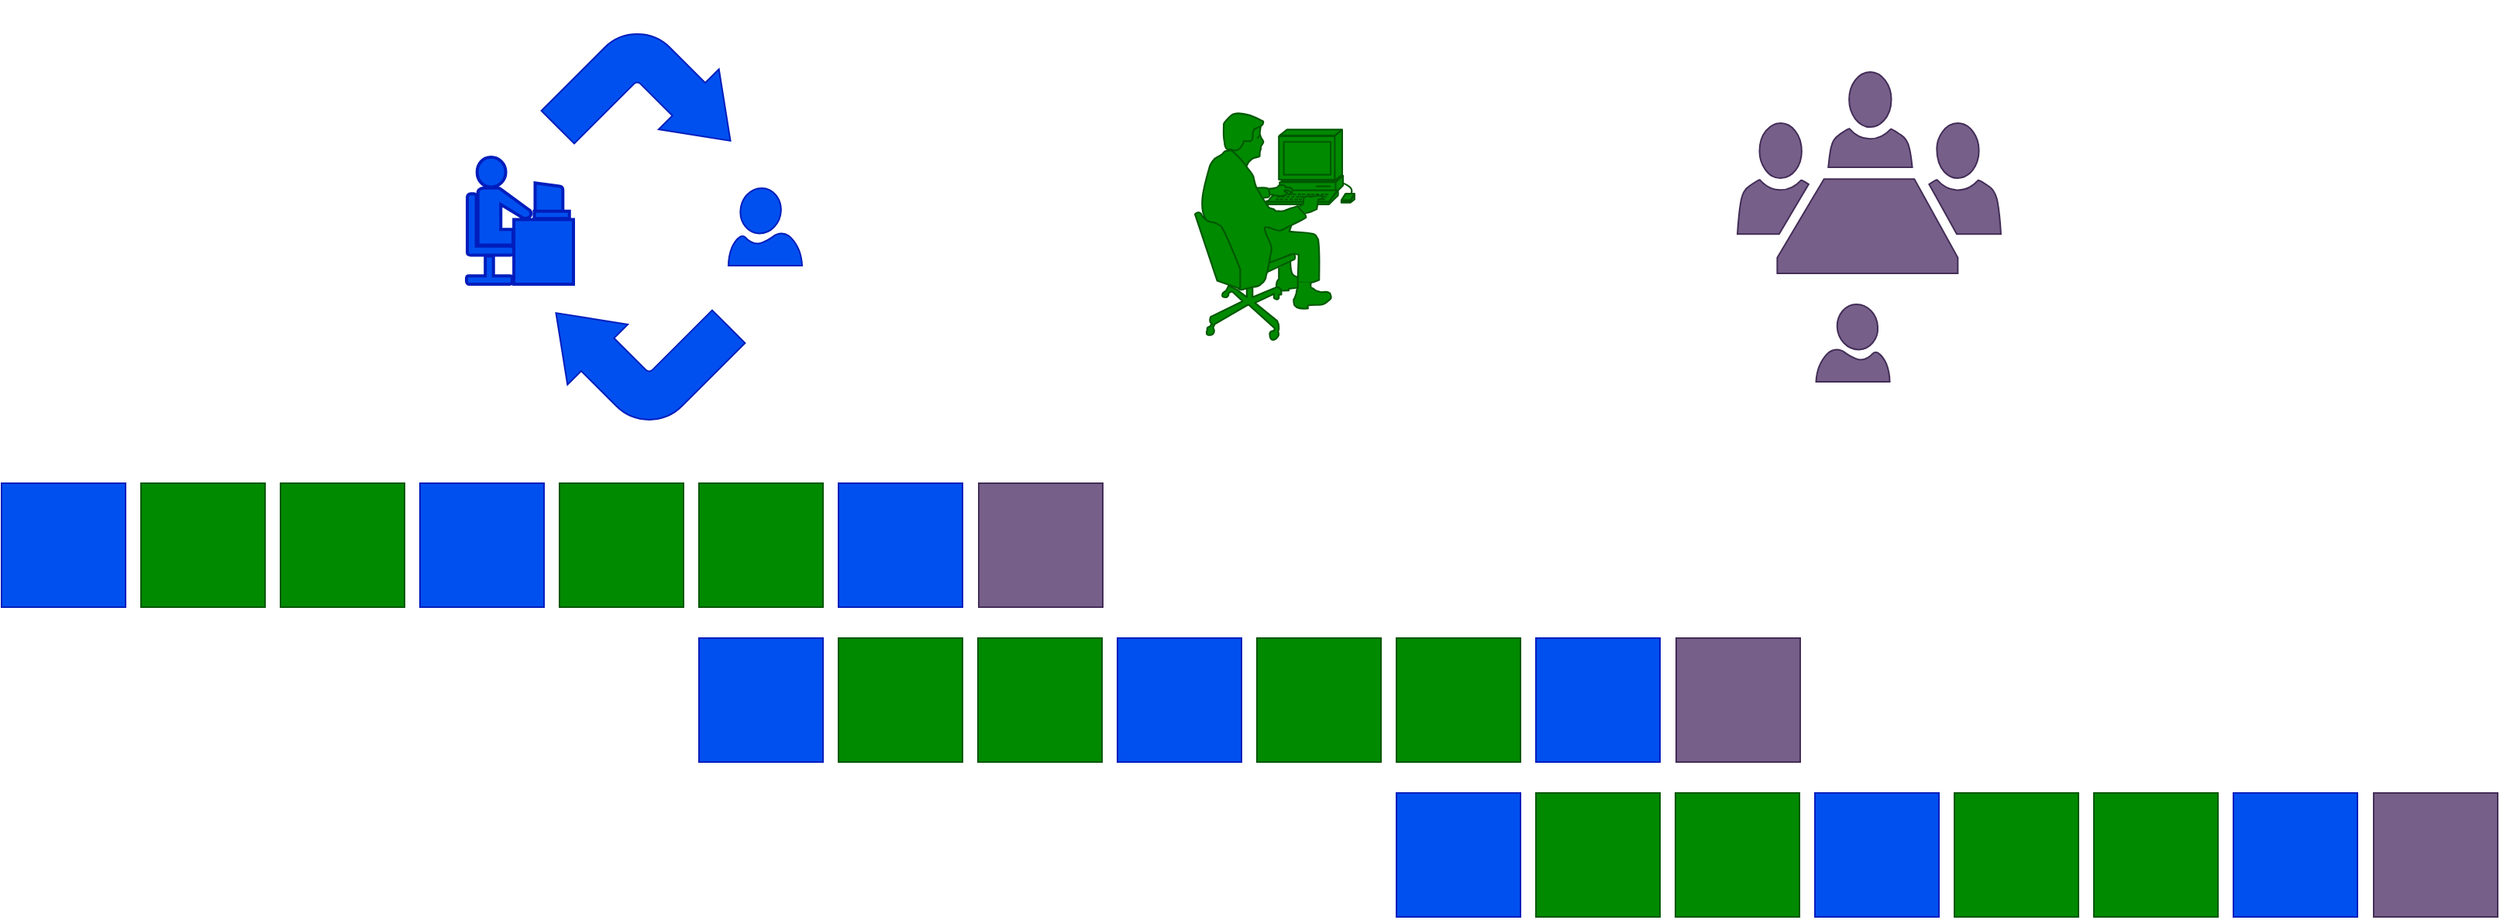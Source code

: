 <mxfile version="23.0.2" type="device">
  <diagram name="Page-1" id="D-Cl7CURe0xXjvmImHUs">
    <mxGraphModel dx="2052" dy="1486" grid="1" gridSize="10" guides="1" tooltips="1" connect="1" arrows="1" fold="1" page="1" pageScale="1" pageWidth="850" pageHeight="1100" math="0" shadow="0">
      <root>
        <mxCell id="0" />
        <mxCell id="1" parent="0" />
        <mxCell id="iJ0cbUTXvUk1-Xz2BghS-2" value="" style="html=1;shadow=0;dashed=0;align=center;verticalAlign=middle;shape=mxgraph.arrows2.bendArrow;dy=15;dx=38;notch=0;arrowHead=55;rounded=1;rotation=45;fillColor=#0050ef;fontColor=#ffffff;strokeColor=#001DBC;" vertex="1" parent="1">
          <mxGeometry x="409" y="329.5" width="100" height="100" as="geometry" />
        </mxCell>
        <mxCell id="iJ0cbUTXvUk1-Xz2BghS-3" value="" style="html=1;shadow=0;dashed=0;align=center;verticalAlign=middle;shape=mxgraph.arrows2.bendArrow;dy=15;dx=38;notch=0;arrowHead=55;rounded=1;rotation=-135;fillColor=#0050ef;fontColor=#ffffff;strokeColor=#001DBC;" vertex="1" parent="1">
          <mxGeometry x="399" y="479.5" width="100" height="100" as="geometry" />
        </mxCell>
        <mxCell id="iJ0cbUTXvUk1-Xz2BghS-4" value="" style="shape=mxgraph.cisco.people.androgenous_person;html=1;pointerEvents=1;dashed=0;fillColor=#0050ef;strokeColor=#001DBC;strokeWidth=2;verticalLabelPosition=bottom;verticalAlign=top;align=center;outlineConnect=0;fontColor=#ffffff;" vertex="1" parent="1">
          <mxGeometry x="340" y="409.5" width="69" height="82" as="geometry" />
        </mxCell>
        <mxCell id="iJ0cbUTXvUk1-Xz2BghS-5" value="" style="verticalLabelPosition=bottom;html=1;verticalAlign=top;align=center;strokeColor=#001DBC;fillColor=#0050ef;shape=mxgraph.azure.user;flipH=1;fontColor=#ffffff;" vertex="1" parent="1">
          <mxGeometry x="509" y="429.5" width="47.5" height="50" as="geometry" />
        </mxCell>
        <mxCell id="iJ0cbUTXvUk1-Xz2BghS-6" value="" style="shape=mxgraph.cisco.people.pc_man;html=1;pointerEvents=1;dashed=0;fillColor=#008a00;strokeColor=#005700;strokeWidth=2;verticalLabelPosition=bottom;verticalAlign=top;align=center;outlineConnect=0;fontColor=#ffffff;" vertex="1" parent="1">
          <mxGeometry x="810" y="380" width="104" height="149" as="geometry" />
        </mxCell>
        <mxCell id="iJ0cbUTXvUk1-Xz2BghS-7" value="" style="verticalLabelPosition=bottom;html=1;verticalAlign=top;align=center;strokeColor=#432D57;fillColor=#76608a;shape=mxgraph.azure.user;fontColor=#ffffff;" vertex="1" parent="1">
          <mxGeometry x="1210.75" y="504.5" width="47.5" height="50" as="geometry" />
        </mxCell>
        <mxCell id="iJ0cbUTXvUk1-Xz2BghS-8" value="" style="sketch=0;pointerEvents=1;shadow=0;dashed=0;html=1;strokeColor=#432D57;fillColor=#76608a;labelPosition=center;verticalLabelPosition=bottom;verticalAlign=top;outlineConnect=0;align=center;shape=mxgraph.office.users.meeting;fontColor=#ffffff;" vertex="1" parent="1">
          <mxGeometry x="1160" y="354.5" width="170" height="130" as="geometry" />
        </mxCell>
        <mxCell id="iJ0cbUTXvUk1-Xz2BghS-10" value="" style="whiteSpace=wrap;html=1;aspect=fixed;fillColor=#0050ef;fontColor=#ffffff;strokeColor=#001DBC;" vertex="1" parent="1">
          <mxGeometry x="40" y="620" width="80" height="80" as="geometry" />
        </mxCell>
        <mxCell id="iJ0cbUTXvUk1-Xz2BghS-11" value="" style="whiteSpace=wrap;html=1;aspect=fixed;fillColor=#008a00;fontColor=#ffffff;strokeColor=#005700;" vertex="1" parent="1">
          <mxGeometry x="130" y="620" width="80" height="80" as="geometry" />
        </mxCell>
        <mxCell id="iJ0cbUTXvUk1-Xz2BghS-12" value="" style="whiteSpace=wrap;html=1;aspect=fixed;fillColor=#008a00;fontColor=#ffffff;strokeColor=#005700;" vertex="1" parent="1">
          <mxGeometry x="220" y="620" width="80" height="80" as="geometry" />
        </mxCell>
        <mxCell id="iJ0cbUTXvUk1-Xz2BghS-13" value="" style="whiteSpace=wrap;html=1;aspect=fixed;fillColor=#0050ef;fontColor=#ffffff;strokeColor=#001DBC;" vertex="1" parent="1">
          <mxGeometry x="310" y="620" width="80" height="80" as="geometry" />
        </mxCell>
        <mxCell id="iJ0cbUTXvUk1-Xz2BghS-14" value="" style="whiteSpace=wrap;html=1;aspect=fixed;fillColor=#008a00;fontColor=#ffffff;strokeColor=#005700;" vertex="1" parent="1">
          <mxGeometry x="400" y="620" width="80" height="80" as="geometry" />
        </mxCell>
        <mxCell id="iJ0cbUTXvUk1-Xz2BghS-15" value="" style="whiteSpace=wrap;html=1;aspect=fixed;fillColor=#008a00;fontColor=#ffffff;strokeColor=#005700;" vertex="1" parent="1">
          <mxGeometry x="490" y="620" width="80" height="80" as="geometry" />
        </mxCell>
        <mxCell id="iJ0cbUTXvUk1-Xz2BghS-16" value="" style="whiteSpace=wrap;html=1;aspect=fixed;fillColor=#0050ef;fontColor=#ffffff;strokeColor=#001DBC;" vertex="1" parent="1">
          <mxGeometry x="580" y="620" width="80" height="80" as="geometry" />
        </mxCell>
        <mxCell id="iJ0cbUTXvUk1-Xz2BghS-18" value="" style="whiteSpace=wrap;html=1;aspect=fixed;fillColor=#76608a;fontColor=#ffffff;strokeColor=#432D57;" vertex="1" parent="1">
          <mxGeometry x="670.5" y="620" width="80" height="80" as="geometry" />
        </mxCell>
        <mxCell id="iJ0cbUTXvUk1-Xz2BghS-20" value="" style="whiteSpace=wrap;html=1;aspect=fixed;fillColor=#0050ef;fontColor=#ffffff;strokeColor=#001DBC;" vertex="1" parent="1">
          <mxGeometry x="490" y="720" width="80" height="80" as="geometry" />
        </mxCell>
        <mxCell id="iJ0cbUTXvUk1-Xz2BghS-21" value="" style="whiteSpace=wrap;html=1;aspect=fixed;fillColor=#008a00;fontColor=#ffffff;strokeColor=#005700;" vertex="1" parent="1">
          <mxGeometry x="580" y="720" width="80" height="80" as="geometry" />
        </mxCell>
        <mxCell id="iJ0cbUTXvUk1-Xz2BghS-22" value="" style="whiteSpace=wrap;html=1;aspect=fixed;fillColor=#008a00;fontColor=#ffffff;strokeColor=#005700;" vertex="1" parent="1">
          <mxGeometry x="670" y="720" width="80" height="80" as="geometry" />
        </mxCell>
        <mxCell id="iJ0cbUTXvUk1-Xz2BghS-23" value="" style="whiteSpace=wrap;html=1;aspect=fixed;fillColor=#0050ef;fontColor=#ffffff;strokeColor=#001DBC;" vertex="1" parent="1">
          <mxGeometry x="760" y="720" width="80" height="80" as="geometry" />
        </mxCell>
        <mxCell id="iJ0cbUTXvUk1-Xz2BghS-24" value="" style="whiteSpace=wrap;html=1;aspect=fixed;fillColor=#008a00;fontColor=#ffffff;strokeColor=#005700;" vertex="1" parent="1">
          <mxGeometry x="850" y="720" width="80" height="80" as="geometry" />
        </mxCell>
        <mxCell id="iJ0cbUTXvUk1-Xz2BghS-25" value="" style="whiteSpace=wrap;html=1;aspect=fixed;fillColor=#008a00;fontColor=#ffffff;strokeColor=#005700;" vertex="1" parent="1">
          <mxGeometry x="940" y="720" width="80" height="80" as="geometry" />
        </mxCell>
        <mxCell id="iJ0cbUTXvUk1-Xz2BghS-26" value="" style="whiteSpace=wrap;html=1;aspect=fixed;fillColor=#0050ef;fontColor=#ffffff;strokeColor=#001DBC;" vertex="1" parent="1">
          <mxGeometry x="1030" y="720" width="80" height="80" as="geometry" />
        </mxCell>
        <mxCell id="iJ0cbUTXvUk1-Xz2BghS-27" value="" style="whiteSpace=wrap;html=1;aspect=fixed;fillColor=#76608a;fontColor=#ffffff;strokeColor=#432D57;" vertex="1" parent="1">
          <mxGeometry x="1120.5" y="720" width="80" height="80" as="geometry" />
        </mxCell>
        <mxCell id="iJ0cbUTXvUk1-Xz2BghS-28" value="" style="whiteSpace=wrap;html=1;aspect=fixed;fillColor=#0050ef;fontColor=#ffffff;strokeColor=#001DBC;" vertex="1" parent="1">
          <mxGeometry x="940" y="820" width="80" height="80" as="geometry" />
        </mxCell>
        <mxCell id="iJ0cbUTXvUk1-Xz2BghS-29" value="" style="whiteSpace=wrap;html=1;aspect=fixed;fillColor=#008a00;fontColor=#ffffff;strokeColor=#005700;" vertex="1" parent="1">
          <mxGeometry x="1030" y="820" width="80" height="80" as="geometry" />
        </mxCell>
        <mxCell id="iJ0cbUTXvUk1-Xz2BghS-30" value="" style="whiteSpace=wrap;html=1;aspect=fixed;fillColor=#008a00;fontColor=#ffffff;strokeColor=#005700;" vertex="1" parent="1">
          <mxGeometry x="1120" y="820" width="80" height="80" as="geometry" />
        </mxCell>
        <mxCell id="iJ0cbUTXvUk1-Xz2BghS-31" value="" style="whiteSpace=wrap;html=1;aspect=fixed;fillColor=#0050ef;fontColor=#ffffff;strokeColor=#001DBC;" vertex="1" parent="1">
          <mxGeometry x="1210" y="820" width="80" height="80" as="geometry" />
        </mxCell>
        <mxCell id="iJ0cbUTXvUk1-Xz2BghS-32" value="" style="whiteSpace=wrap;html=1;aspect=fixed;fillColor=#008a00;fontColor=#ffffff;strokeColor=#005700;" vertex="1" parent="1">
          <mxGeometry x="1300" y="820" width="80" height="80" as="geometry" />
        </mxCell>
        <mxCell id="iJ0cbUTXvUk1-Xz2BghS-33" value="" style="whiteSpace=wrap;html=1;aspect=fixed;fillColor=#008a00;fontColor=#ffffff;strokeColor=#005700;" vertex="1" parent="1">
          <mxGeometry x="1390" y="820" width="80" height="80" as="geometry" />
        </mxCell>
        <mxCell id="iJ0cbUTXvUk1-Xz2BghS-34" value="" style="whiteSpace=wrap;html=1;aspect=fixed;fillColor=#0050ef;fontColor=#ffffff;strokeColor=#001DBC;" vertex="1" parent="1">
          <mxGeometry x="1480" y="820" width="80" height="80" as="geometry" />
        </mxCell>
        <mxCell id="iJ0cbUTXvUk1-Xz2BghS-35" value="" style="whiteSpace=wrap;html=1;aspect=fixed;fillColor=#76608a;fontColor=#ffffff;strokeColor=#432D57;" vertex="1" parent="1">
          <mxGeometry x="1570.5" y="820" width="80" height="80" as="geometry" />
        </mxCell>
      </root>
    </mxGraphModel>
  </diagram>
</mxfile>
